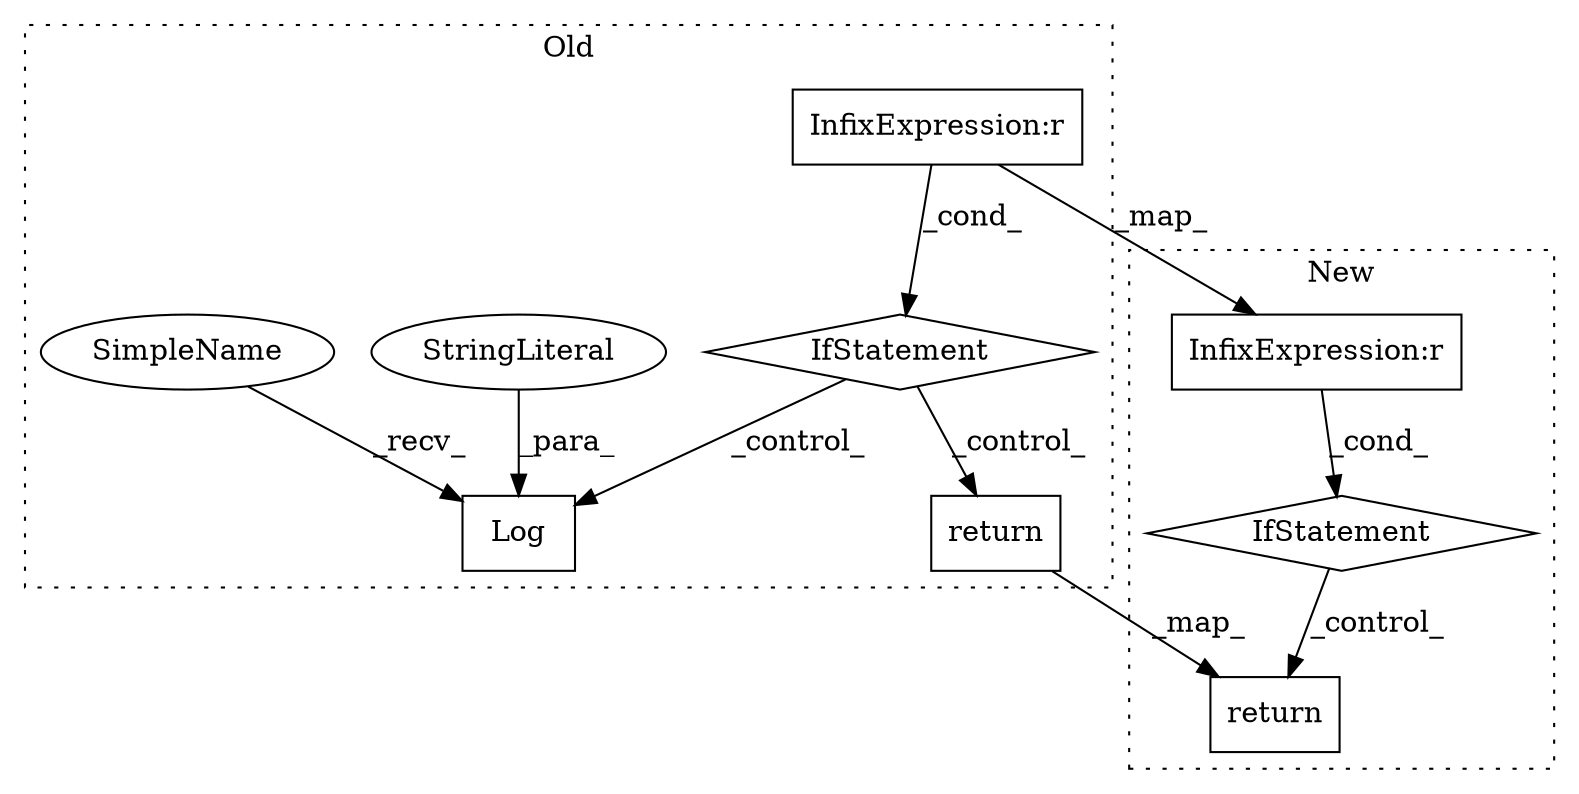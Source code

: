 digraph G {
subgraph cluster0 {
1 [label="return" a="41" s="-1" l="0" shape="box"];
3 [label="IfStatement" a="25" s="-1,-1" l="0,0" shape="diamond"];
4 [label="InfixExpression:r" a="27" s="-1" l="0" shape="box"];
6 [label="Log" a="32" s="-1,-1" l="0,0" shape="box"];
8 [label="StringLiteral" a="45" s="-1" l="0" shape="ellipse"];
9 [label="SimpleName" a="42" s="-1" l="0" shape="ellipse"];
label = "Old";
style="dotted";
}
subgraph cluster1 {
2 [label="return" a="41" s="-1" l="0" shape="box"];
5 [label="InfixExpression:r" a="27" s="-1" l="0" shape="box"];
7 [label="IfStatement" a="25" s="-1,-1" l="0,0" shape="diamond"];
label = "New";
style="dotted";
}
1 -> 2 [label="_map_"];
3 -> 6 [label="_control_"];
3 -> 1 [label="_control_"];
4 -> 5 [label="_map_"];
4 -> 3 [label="_cond_"];
5 -> 7 [label="_cond_"];
7 -> 2 [label="_control_"];
8 -> 6 [label="_para_"];
9 -> 6 [label="_recv_"];
}